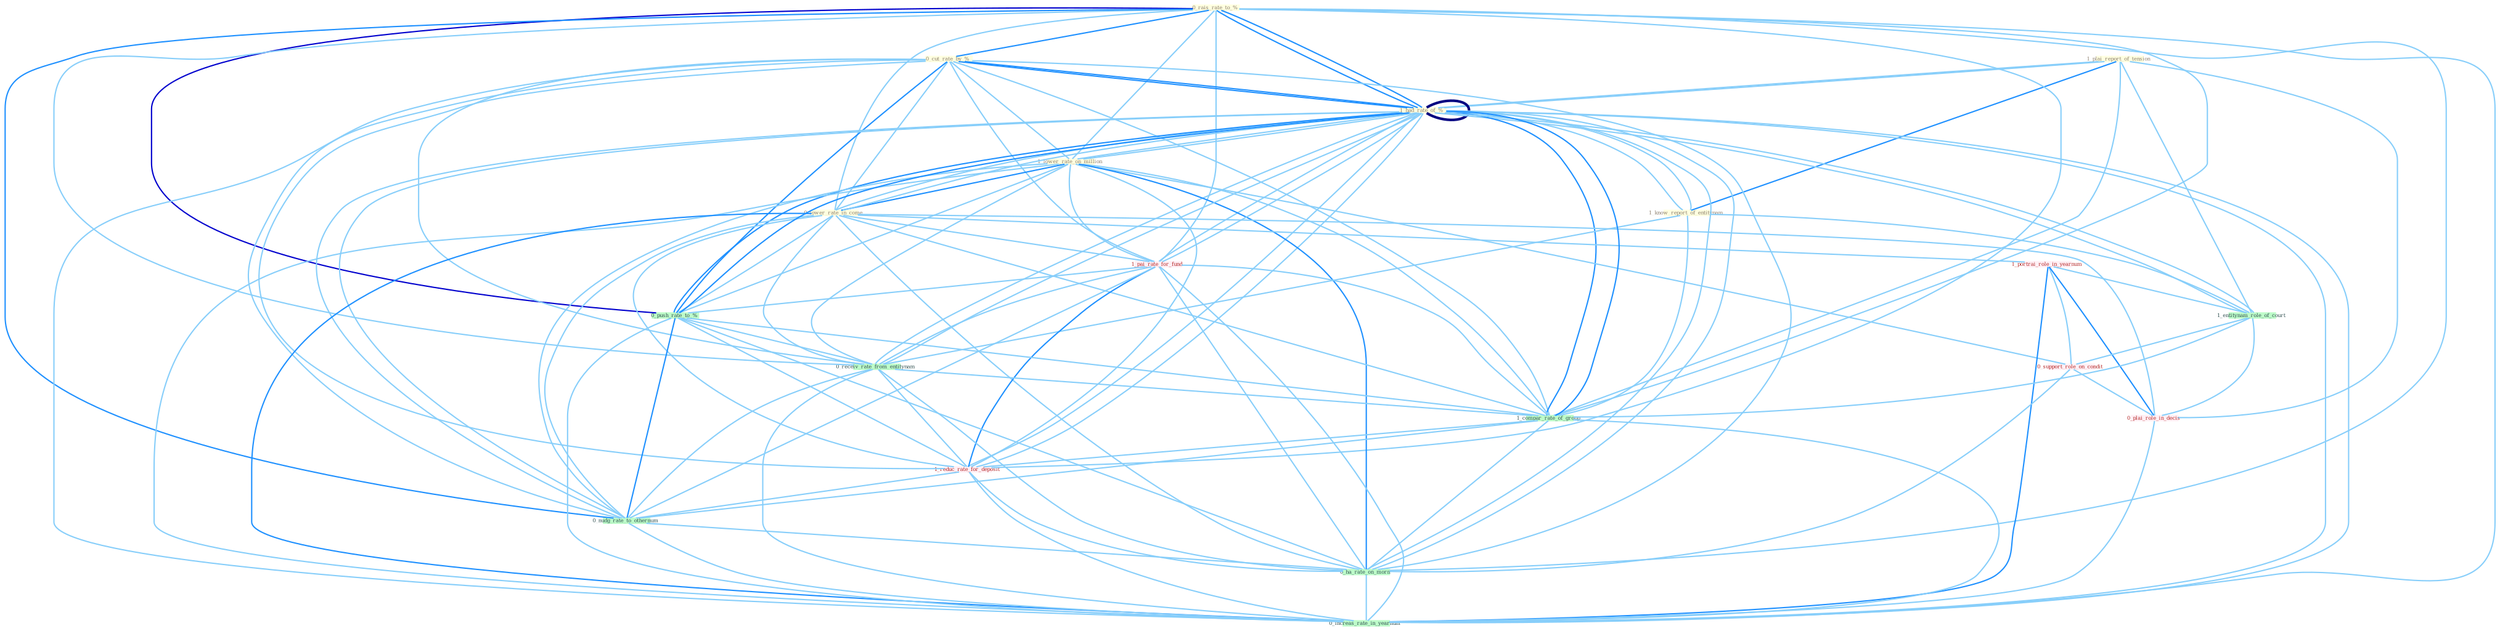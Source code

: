 Graph G{ 
    node
    [shape=polygon,style=filled,width=.5,height=.06,color="#BDFCC9",fixedsize=true,fontsize=4,
    fontcolor="#2f4f4f"];
    {node
    [color="#ffffe0", fontcolor="#8b7d6b"] "1_plai_report_of_tension " "0_rais_rate_to_% " "0_cut_rate_by_% " "1_had_rate_of_% " "1_know_report_of_entitynam " "1_lower_rate_on_million " "0_lower_rate_in_come "}
{node [color="#fff0f5", fontcolor="#b22222"] "1_portrai_role_in_yearnum " "1_pai_rate_for_fund " "0_support_role_on_condit " "1_reduc_rate_for_deposit " "0_plai_role_in_decis "}
edge [color="#B0E2FF"];

	"1_plai_report_of_tension " -- "1_had_rate_of_% " [w="1", color="#87cefa" ];
	"1_plai_report_of_tension " -- "1_know_report_of_entitynam " [w="2", color="#1e90ff" , len=0.8];
	"1_plai_report_of_tension " -- "1_entitynam_role_of_court " [w="1", color="#87cefa" ];
	"1_plai_report_of_tension " -- "1_compar_rate_of_group " [w="1", color="#87cefa" ];
	"1_plai_report_of_tension " -- "1_had_rate_of_% " [w="1", color="#87cefa" ];
	"1_plai_report_of_tension " -- "0_plai_role_in_decis " [w="1", color="#87cefa" ];
	"0_rais_rate_to_% " -- "0_cut_rate_by_% " [w="2", color="#1e90ff" , len=0.8];
	"0_rais_rate_to_% " -- "1_had_rate_of_% " [w="2", color="#1e90ff" , len=0.8];
	"0_rais_rate_to_% " -- "1_lower_rate_on_million " [w="1", color="#87cefa" ];
	"0_rais_rate_to_% " -- "0_lower_rate_in_come " [w="1", color="#87cefa" ];
	"0_rais_rate_to_% " -- "1_pai_rate_for_fund " [w="1", color="#87cefa" ];
	"0_rais_rate_to_% " -- "0_push_rate_to_% " [w="3", color="#0000cd" , len=0.6];
	"0_rais_rate_to_% " -- "0_receiv_rate_from_entitynam " [w="1", color="#87cefa" ];
	"0_rais_rate_to_% " -- "1_compar_rate_of_group " [w="1", color="#87cefa" ];
	"0_rais_rate_to_% " -- "1_had_rate_of_% " [w="2", color="#1e90ff" , len=0.8];
	"0_rais_rate_to_% " -- "1_reduc_rate_for_deposit " [w="1", color="#87cefa" ];
	"0_rais_rate_to_% " -- "0_nudg_rate_to_othernum " [w="2", color="#1e90ff" , len=0.8];
	"0_rais_rate_to_% " -- "0_ha_rate_on_morn " [w="1", color="#87cefa" ];
	"0_rais_rate_to_% " -- "0_increas_rate_in_yearnum " [w="1", color="#87cefa" ];
	"0_cut_rate_by_% " -- "1_had_rate_of_% " [w="2", color="#1e90ff" , len=0.8];
	"0_cut_rate_by_% " -- "1_lower_rate_on_million " [w="1", color="#87cefa" ];
	"0_cut_rate_by_% " -- "0_lower_rate_in_come " [w="1", color="#87cefa" ];
	"0_cut_rate_by_% " -- "1_pai_rate_for_fund " [w="1", color="#87cefa" ];
	"0_cut_rate_by_% " -- "0_push_rate_to_% " [w="2", color="#1e90ff" , len=0.8];
	"0_cut_rate_by_% " -- "0_receiv_rate_from_entitynam " [w="1", color="#87cefa" ];
	"0_cut_rate_by_% " -- "1_compar_rate_of_group " [w="1", color="#87cefa" ];
	"0_cut_rate_by_% " -- "1_had_rate_of_% " [w="2", color="#1e90ff" , len=0.8];
	"0_cut_rate_by_% " -- "1_reduc_rate_for_deposit " [w="1", color="#87cefa" ];
	"0_cut_rate_by_% " -- "0_nudg_rate_to_othernum " [w="1", color="#87cefa" ];
	"0_cut_rate_by_% " -- "0_ha_rate_on_morn " [w="1", color="#87cefa" ];
	"0_cut_rate_by_% " -- "0_increas_rate_in_yearnum " [w="1", color="#87cefa" ];
	"1_had_rate_of_% " -- "1_know_report_of_entitynam " [w="1", color="#87cefa" ];
	"1_had_rate_of_% " -- "1_lower_rate_on_million " [w="1", color="#87cefa" ];
	"1_had_rate_of_% " -- "0_lower_rate_in_come " [w="1", color="#87cefa" ];
	"1_had_rate_of_% " -- "1_pai_rate_for_fund " [w="1", color="#87cefa" ];
	"1_had_rate_of_% " -- "0_push_rate_to_% " [w="2", color="#1e90ff" , len=0.8];
	"1_had_rate_of_% " -- "1_entitynam_role_of_court " [w="1", color="#87cefa" ];
	"1_had_rate_of_% " -- "0_receiv_rate_from_entitynam " [w="1", color="#87cefa" ];
	"1_had_rate_of_% " -- "1_compar_rate_of_group " [w="2", color="#1e90ff" , len=0.8];
	"1_had_rate_of_% " -- "1_had_rate_of_% " [w="4", style=bold, color="#000080", len=0.4];
	"1_had_rate_of_% " -- "1_reduc_rate_for_deposit " [w="1", color="#87cefa" ];
	"1_had_rate_of_% " -- "0_nudg_rate_to_othernum " [w="1", color="#87cefa" ];
	"1_had_rate_of_% " -- "0_ha_rate_on_morn " [w="1", color="#87cefa" ];
	"1_had_rate_of_% " -- "0_increas_rate_in_yearnum " [w="1", color="#87cefa" ];
	"1_know_report_of_entitynam " -- "1_entitynam_role_of_court " [w="1", color="#87cefa" ];
	"1_know_report_of_entitynam " -- "0_receiv_rate_from_entitynam " [w="1", color="#87cefa" ];
	"1_know_report_of_entitynam " -- "1_compar_rate_of_group " [w="1", color="#87cefa" ];
	"1_know_report_of_entitynam " -- "1_had_rate_of_% " [w="1", color="#87cefa" ];
	"1_lower_rate_on_million " -- "0_lower_rate_in_come " [w="2", color="#1e90ff" , len=0.8];
	"1_lower_rate_on_million " -- "1_pai_rate_for_fund " [w="1", color="#87cefa" ];
	"1_lower_rate_on_million " -- "0_push_rate_to_% " [w="1", color="#87cefa" ];
	"1_lower_rate_on_million " -- "0_receiv_rate_from_entitynam " [w="1", color="#87cefa" ];
	"1_lower_rate_on_million " -- "1_compar_rate_of_group " [w="1", color="#87cefa" ];
	"1_lower_rate_on_million " -- "0_support_role_on_condit " [w="1", color="#87cefa" ];
	"1_lower_rate_on_million " -- "1_had_rate_of_% " [w="1", color="#87cefa" ];
	"1_lower_rate_on_million " -- "1_reduc_rate_for_deposit " [w="1", color="#87cefa" ];
	"1_lower_rate_on_million " -- "0_nudg_rate_to_othernum " [w="1", color="#87cefa" ];
	"1_lower_rate_on_million " -- "0_ha_rate_on_morn " [w="2", color="#1e90ff" , len=0.8];
	"1_lower_rate_on_million " -- "0_increas_rate_in_yearnum " [w="1", color="#87cefa" ];
	"0_lower_rate_in_come " -- "1_portrai_role_in_yearnum " [w="1", color="#87cefa" ];
	"0_lower_rate_in_come " -- "1_pai_rate_for_fund " [w="1", color="#87cefa" ];
	"0_lower_rate_in_come " -- "0_push_rate_to_% " [w="1", color="#87cefa" ];
	"0_lower_rate_in_come " -- "0_receiv_rate_from_entitynam " [w="1", color="#87cefa" ];
	"0_lower_rate_in_come " -- "1_compar_rate_of_group " [w="1", color="#87cefa" ];
	"0_lower_rate_in_come " -- "1_had_rate_of_% " [w="1", color="#87cefa" ];
	"0_lower_rate_in_come " -- "1_reduc_rate_for_deposit " [w="1", color="#87cefa" ];
	"0_lower_rate_in_come " -- "0_nudg_rate_to_othernum " [w="1", color="#87cefa" ];
	"0_lower_rate_in_come " -- "0_plai_role_in_decis " [w="1", color="#87cefa" ];
	"0_lower_rate_in_come " -- "0_ha_rate_on_morn " [w="1", color="#87cefa" ];
	"0_lower_rate_in_come " -- "0_increas_rate_in_yearnum " [w="2", color="#1e90ff" , len=0.8];
	"1_portrai_role_in_yearnum " -- "1_entitynam_role_of_court " [w="1", color="#87cefa" ];
	"1_portrai_role_in_yearnum " -- "0_support_role_on_condit " [w="1", color="#87cefa" ];
	"1_portrai_role_in_yearnum " -- "0_plai_role_in_decis " [w="2", color="#1e90ff" , len=0.8];
	"1_portrai_role_in_yearnum " -- "0_increas_rate_in_yearnum " [w="2", color="#1e90ff" , len=0.8];
	"1_pai_rate_for_fund " -- "0_push_rate_to_% " [w="1", color="#87cefa" ];
	"1_pai_rate_for_fund " -- "0_receiv_rate_from_entitynam " [w="1", color="#87cefa" ];
	"1_pai_rate_for_fund " -- "1_compar_rate_of_group " [w="1", color="#87cefa" ];
	"1_pai_rate_for_fund " -- "1_had_rate_of_% " [w="1", color="#87cefa" ];
	"1_pai_rate_for_fund " -- "1_reduc_rate_for_deposit " [w="2", color="#1e90ff" , len=0.8];
	"1_pai_rate_for_fund " -- "0_nudg_rate_to_othernum " [w="1", color="#87cefa" ];
	"1_pai_rate_for_fund " -- "0_ha_rate_on_morn " [w="1", color="#87cefa" ];
	"1_pai_rate_for_fund " -- "0_increas_rate_in_yearnum " [w="1", color="#87cefa" ];
	"0_push_rate_to_% " -- "0_receiv_rate_from_entitynam " [w="1", color="#87cefa" ];
	"0_push_rate_to_% " -- "1_compar_rate_of_group " [w="1", color="#87cefa" ];
	"0_push_rate_to_% " -- "1_had_rate_of_% " [w="2", color="#1e90ff" , len=0.8];
	"0_push_rate_to_% " -- "1_reduc_rate_for_deposit " [w="1", color="#87cefa" ];
	"0_push_rate_to_% " -- "0_nudg_rate_to_othernum " [w="2", color="#1e90ff" , len=0.8];
	"0_push_rate_to_% " -- "0_ha_rate_on_morn " [w="1", color="#87cefa" ];
	"0_push_rate_to_% " -- "0_increas_rate_in_yearnum " [w="1", color="#87cefa" ];
	"1_entitynam_role_of_court " -- "1_compar_rate_of_group " [w="1", color="#87cefa" ];
	"1_entitynam_role_of_court " -- "0_support_role_on_condit " [w="1", color="#87cefa" ];
	"1_entitynam_role_of_court " -- "1_had_rate_of_% " [w="1", color="#87cefa" ];
	"1_entitynam_role_of_court " -- "0_plai_role_in_decis " [w="1", color="#87cefa" ];
	"0_receiv_rate_from_entitynam " -- "1_compar_rate_of_group " [w="1", color="#87cefa" ];
	"0_receiv_rate_from_entitynam " -- "1_had_rate_of_% " [w="1", color="#87cefa" ];
	"0_receiv_rate_from_entitynam " -- "1_reduc_rate_for_deposit " [w="1", color="#87cefa" ];
	"0_receiv_rate_from_entitynam " -- "0_nudg_rate_to_othernum " [w="1", color="#87cefa" ];
	"0_receiv_rate_from_entitynam " -- "0_ha_rate_on_morn " [w="1", color="#87cefa" ];
	"0_receiv_rate_from_entitynam " -- "0_increas_rate_in_yearnum " [w="1", color="#87cefa" ];
	"1_compar_rate_of_group " -- "1_had_rate_of_% " [w="2", color="#1e90ff" , len=0.8];
	"1_compar_rate_of_group " -- "1_reduc_rate_for_deposit " [w="1", color="#87cefa" ];
	"1_compar_rate_of_group " -- "0_nudg_rate_to_othernum " [w="1", color="#87cefa" ];
	"1_compar_rate_of_group " -- "0_ha_rate_on_morn " [w="1", color="#87cefa" ];
	"1_compar_rate_of_group " -- "0_increas_rate_in_yearnum " [w="1", color="#87cefa" ];
	"0_support_role_on_condit " -- "0_plai_role_in_decis " [w="1", color="#87cefa" ];
	"0_support_role_on_condit " -- "0_ha_rate_on_morn " [w="1", color="#87cefa" ];
	"1_had_rate_of_% " -- "1_reduc_rate_for_deposit " [w="1", color="#87cefa" ];
	"1_had_rate_of_% " -- "0_nudg_rate_to_othernum " [w="1", color="#87cefa" ];
	"1_had_rate_of_% " -- "0_ha_rate_on_morn " [w="1", color="#87cefa" ];
	"1_had_rate_of_% " -- "0_increas_rate_in_yearnum " [w="1", color="#87cefa" ];
	"1_reduc_rate_for_deposit " -- "0_nudg_rate_to_othernum " [w="1", color="#87cefa" ];
	"1_reduc_rate_for_deposit " -- "0_ha_rate_on_morn " [w="1", color="#87cefa" ];
	"1_reduc_rate_for_deposit " -- "0_increas_rate_in_yearnum " [w="1", color="#87cefa" ];
	"0_nudg_rate_to_othernum " -- "0_ha_rate_on_morn " [w="1", color="#87cefa" ];
	"0_nudg_rate_to_othernum " -- "0_increas_rate_in_yearnum " [w="1", color="#87cefa" ];
	"0_plai_role_in_decis " -- "0_increas_rate_in_yearnum " [w="1", color="#87cefa" ];
	"0_ha_rate_on_morn " -- "0_increas_rate_in_yearnum " [w="1", color="#87cefa" ];
}